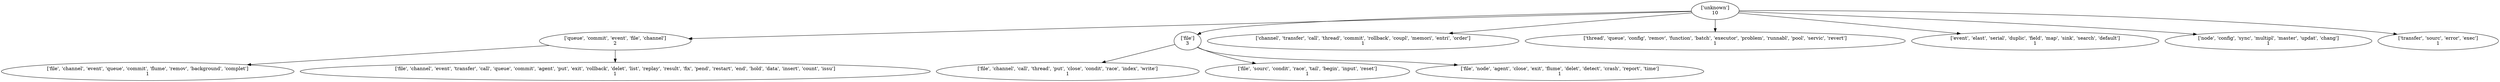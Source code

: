 strict digraph  {
	"['unknown']
10" -> "['queue', 'commit', 'event', 'file', 'channel']
2";
	"['unknown']
10" -> "['file']
3";
	"['unknown']
10" -> "['channel', 'transfer', 'call', 'thread', 'commit', 'rollback', 'coupl', 'memori', 'entri', 'order']
1";
	"['unknown']
10" -> "['thread', 'queue', 'config', 'remov', 'function', 'batch', 'executor', 'problem', 'runnabl', 'pool', 'servic', 'revert']
1";
	"['unknown']
10" -> "['event', 'elast', 'serial', 'duplic', 'field', 'map', 'sink', 'search', 'default']
1";
	"['unknown']
10" -> "['node', 'config', 'sync', 'multipl', 'master', 'updat', 'chang']
1";
	"['unknown']
10" -> "['transfer', 'sourc', 'error', 'exec']
1";
	"['queue', 'commit', 'event', 'file', 'channel']
2" -> "['file', 'channel', 'event', 'queue', 'commit', 'flume', 'remov', 'background', 'complet']
1";
	"['queue', 'commit', 'event', 'file', 'channel']
2" -> "['file', 'channel', 'event', 'transfer', 'call', 'queue', 'commit', 'agent', 'put', 'exit', 'rollback', 'delet', 'list', 'replay', '\
result', 'fix', 'pend', 'restart', 'end', 'hold', 'data', 'insert', 'count', 'issu']
1";
	"['file']
3" -> "['file', 'channel', 'call', 'thread', 'put', 'close', 'condit', 'race', 'index', 'write']
1";
	"['file']
3" -> "['file', 'sourc', 'condit', 'race', 'tail', 'begin', 'input', 'reset']
1";
	"['file']
3" -> "['file', 'node', 'agent', 'close', 'exit', 'flume', 'delet', 'detect', 'crash', 'report', 'time']
1";
}
